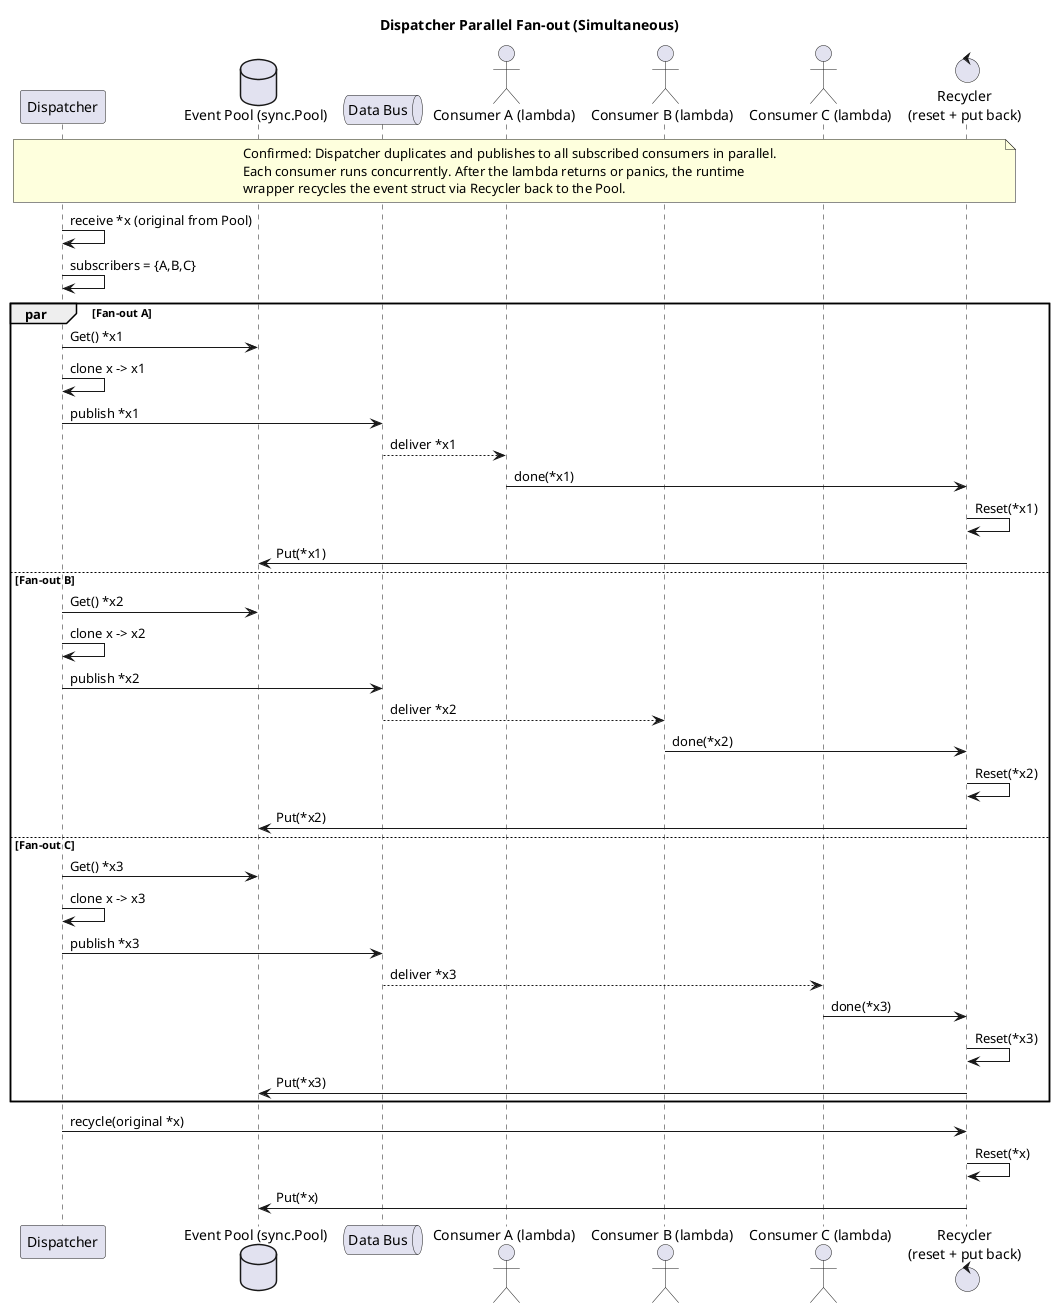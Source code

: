 @startuml
title Dispatcher Parallel Fan-out (Simultaneous)

participant "Dispatcher" as D
database "Event Pool (sync.Pool)" as Pool
queue "Data Bus" as Bus
actor "Consumer A (lambda)" as A
actor "Consumer B (lambda)" as B
actor "Consumer C (lambda)" as C
control "Recycler\n(reset + put back)" as R

note over D,R
Confirmed: Dispatcher duplicates and publishes to all subscribed consumers in parallel.
Each consumer runs concurrently. After the lambda returns or panics, the runtime
wrapper recycles the event struct via Recycler back to the Pool.
end note

D -> D : receive *x (original from Pool)
D -> D : subscribers = {A,B,C}

par Fan-out A
  D -> Pool : Get() *x1
  D -> D : clone x -> x1
  D -> Bus : publish *x1
  Bus --> A : deliver *x1
  A -> R : done(*x1)
  R -> R : Reset(*x1)
  R -> Pool : Put(*x1)
else Fan-out B
  D -> Pool : Get() *x2
  D -> D : clone x -> x2
  D -> Bus : publish *x2
  Bus --> B : deliver *x2
  B -> R : done(*x2)
  R -> R : Reset(*x2)
  R -> Pool : Put(*x2)
else Fan-out C
  D -> Pool : Get() *x3
  D -> D : clone x -> x3
  D -> Bus : publish *x3
  Bus --> C : deliver *x3
  C -> R : done(*x3)
  R -> R : Reset(*x3)
  R -> Pool : Put(*x3)
end

D -> R : recycle(original *x)
R -> R : Reset(*x)
R -> Pool : Put(*x)
@enduml


